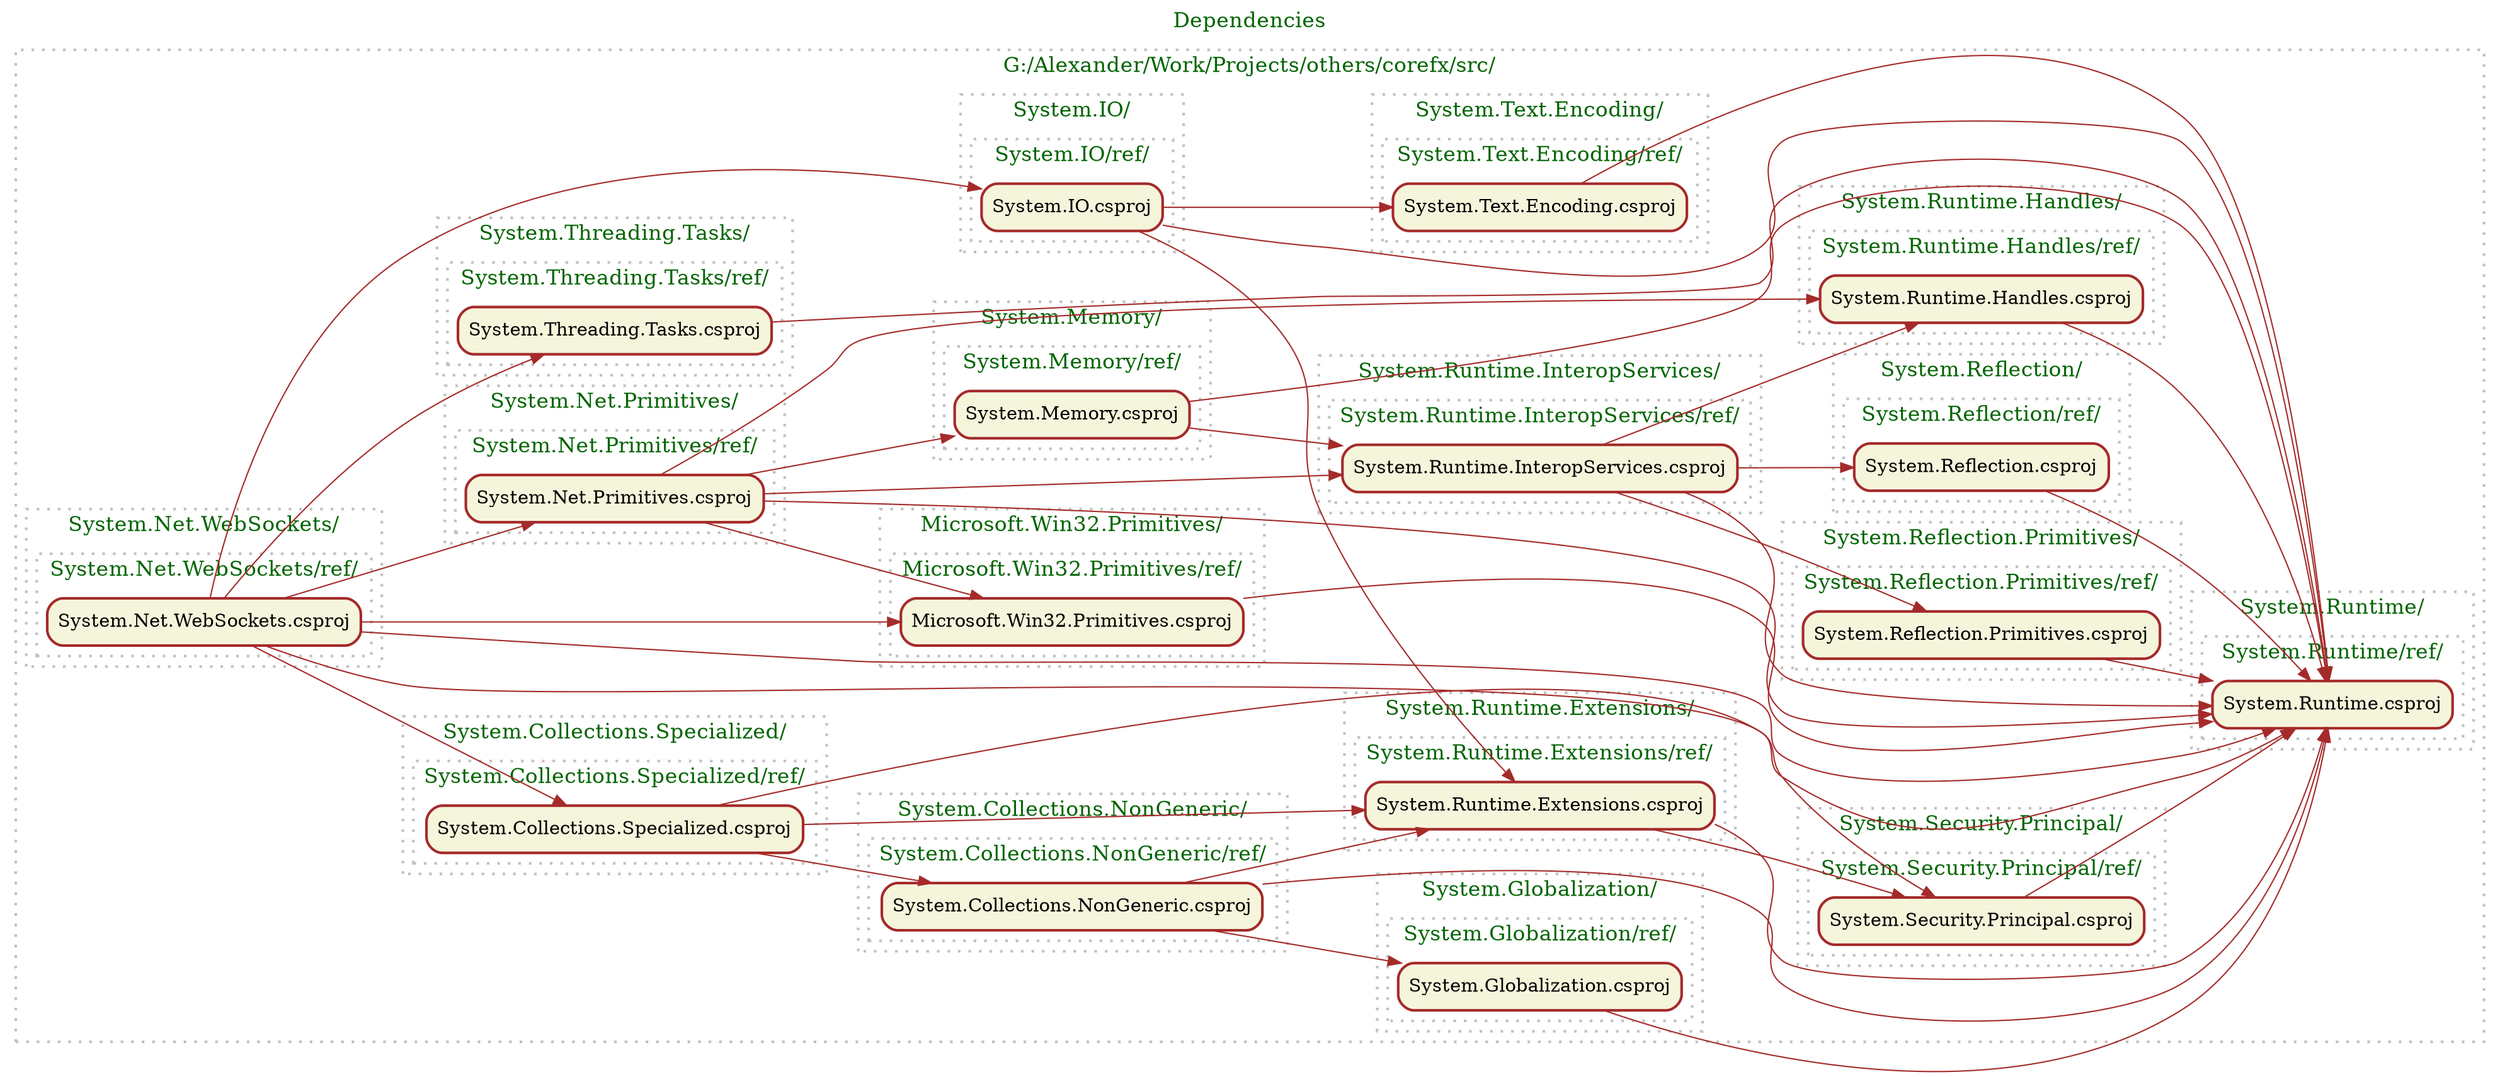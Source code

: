 // Dependencies for projects
digraph Dependencies {
	color=grey fontcolor=darkgreen fontsize=16 labelloc=t rankdir=LR style="dotted, bold"
	node [color=brown fillcolor=beige penwidth=2 shape=box style="filled, rounded"]
	edge [color=brown]
	label=Dependencies
	node0 -> node12 [color=brown tooltip="System.Collections.Specialized.csproj -> System.Runtime.Extensions.csproj"]
	node0 -> node7 [color=brown tooltip="System.Collections.Specialized.csproj -> System.Collections.NonGeneric.csproj"]
	node0 -> node9 [color=brown tooltip="System.Collections.Specialized.csproj -> System.Runtime.csproj"]
	node1 -> node9 [color=brown tooltip="System.Security.Principal.csproj -> System.Runtime.csproj"]
	node2 -> node9 [color=brown tooltip="Microsoft.Win32.Primitives.csproj -> System.Runtime.csproj"]
	node4 -> node11 [color=brown tooltip="System.Runtime.InteropServices.csproj -> System.Reflection.Primitives.csproj"]
	node4 -> node8 [color=brown tooltip="System.Runtime.InteropServices.csproj -> System.Reflection.csproj"]
	node4 -> node13 [color=brown tooltip="System.Runtime.InteropServices.csproj -> System.Runtime.Handles.csproj"]
	node4 -> node9 [color=brown tooltip="System.Runtime.InteropServices.csproj -> System.Runtime.csproj"]
	node3 -> node2 [color=brown tooltip="System.Net.Primitives.csproj -> Microsoft.Win32.Primitives.csproj"]
	node3 -> node4 [color=brown tooltip="System.Net.Primitives.csproj -> System.Runtime.InteropServices.csproj"]
	node3 -> node5 [color=brown tooltip="System.Net.Primitives.csproj -> System.Memory.csproj"]
	node3 -> node9 [color=brown tooltip="System.Net.Primitives.csproj -> System.Runtime.csproj"]
	node3 -> node13 [color=brown tooltip="System.Net.Primitives.csproj -> System.Runtime.Handles.csproj"]
	node5 -> node9 [color=brown tooltip="System.Memory.csproj -> System.Runtime.csproj"]
	node5 -> node4 [color=brown tooltip="System.Memory.csproj -> System.Runtime.InteropServices.csproj"]
	node6 -> node9 [color=brown tooltip="System.Text.Encoding.csproj -> System.Runtime.csproj"]
	node7 -> node12 [color=brown tooltip="System.Collections.NonGeneric.csproj -> System.Runtime.Extensions.csproj"]
	node7 -> node9 [color=brown tooltip="System.Collections.NonGeneric.csproj -> System.Runtime.csproj"]
	node7 -> node10 [color=brown tooltip="System.Collections.NonGeneric.csproj -> System.Globalization.csproj"]
	node10 -> node9 [color=brown tooltip="System.Globalization.csproj -> System.Runtime.csproj"]
	node11 -> node9 [color=brown tooltip="System.Reflection.Primitives.csproj -> System.Runtime.csproj"]
	node12 -> node1 [color=brown tooltip="System.Runtime.Extensions.csproj -> System.Security.Principal.csproj"]
	node12 -> node9 [color=brown tooltip="System.Runtime.Extensions.csproj -> System.Runtime.csproj"]
	node13 -> node9 [color=brown tooltip="System.Runtime.Handles.csproj -> System.Runtime.csproj"]
	node15 -> node0 [color=brown tooltip="System.Net.WebSockets.csproj -> System.Collections.Specialized.csproj"]
	node15 -> node1 [color=brown tooltip="System.Net.WebSockets.csproj -> System.Security.Principal.csproj"]
	node15 -> node2 [color=brown tooltip="System.Net.WebSockets.csproj -> Microsoft.Win32.Primitives.csproj"]
	node15 -> node3 [color=brown tooltip="System.Net.WebSockets.csproj -> System.Net.Primitives.csproj"]
	node15 -> node9 [color=brown tooltip="System.Net.WebSockets.csproj -> System.Runtime.csproj"]
	node15 -> node14 [color=brown tooltip="System.Net.WebSockets.csproj -> System.Threading.Tasks.csproj"]
	node15 -> node16 [color=brown tooltip="System.Net.WebSockets.csproj -> System.IO.csproj"]
	node14 -> node9 [color=brown tooltip="System.Threading.Tasks.csproj -> System.Runtime.csproj"]
	node8 -> node9 [color=brown tooltip="System.Reflection.csproj -> System.Runtime.csproj"]
	node16 -> node12 [color=brown tooltip="System.IO.csproj -> System.Runtime.Extensions.csproj"]
	node16 -> node9 [color=brown tooltip="System.IO.csproj -> System.Runtime.csproj"]
	node16 -> node6 [color=brown tooltip="System.IO.csproj -> System.Text.Encoding.csproj"]
	subgraph cluster_G__Alexander_Work_Projects_others_corefx_src {
		label="G:/Alexander/Work/Projects/others/corefx/src/"
		subgraph cluster_G__Alexander_Work_Projects_others_corefx_src_Microsoft_Win32_Primitives {
			label="Microsoft.Win32.Primitives/"
			subgraph cluster_G__Alexander_Work_Projects_others_corefx_src_Microsoft_Win32_Primitives_ref {
				label="Microsoft.Win32.Primitives/ref/"
				node2 [label="Microsoft.Win32.Primitives.csproj" color=brown tooltip="G:\Alexander\Work\Projects\others\corefx\src\Microsoft.Win32.Primitives\ref\Microsoft.Win32.Primitives.csproj"]
			}
		}
		subgraph cluster_G__Alexander_Work_Projects_others_corefx_src_System_Collections_NonGeneric {
			label="System.Collections.NonGeneric/"
			subgraph cluster_G__Alexander_Work_Projects_others_corefx_src_System_Collections_NonGeneric_ref {
				label="System.Collections.NonGeneric/ref/"
				node7 [label="System.Collections.NonGeneric.csproj" color=brown tooltip="G:\Alexander\Work\Projects\others\corefx\src\System.Collections.NonGeneric\ref\System.Collections.NonGeneric.csproj"]
			}
		}
		subgraph cluster_G__Alexander_Work_Projects_others_corefx_src_System_Collections_Specialized {
			label="System.Collections.Specialized/"
			subgraph cluster_G__Alexander_Work_Projects_others_corefx_src_System_Collections_Specialized_ref {
				label="System.Collections.Specialized/ref/"
				node0 [label="System.Collections.Specialized.csproj" color=brown tooltip="G:\Alexander\Work\Projects\others\corefx\src\System.Collections.Specialized\ref\System.Collections.Specialized.csproj"]
			}
		}
		subgraph cluster_G__Alexander_Work_Projects_others_corefx_src_System_Globalization {
			label="System.Globalization/"
			subgraph cluster_G__Alexander_Work_Projects_others_corefx_src_System_Globalization_ref {
				label="System.Globalization/ref/"
				node10 [label="System.Globalization.csproj" color=brown tooltip="G:\Alexander\Work\Projects\others\corefx\src\System.Globalization\ref\System.Globalization.csproj"]
			}
		}
		subgraph cluster_G__Alexander_Work_Projects_others_corefx_src_System_IO {
			label="System.IO/"
			subgraph cluster_G__Alexander_Work_Projects_others_corefx_src_System_IO_ref {
				label="System.IO/ref/"
				node16 [label="System.IO.csproj" color=brown tooltip="G:\Alexander\Work\Projects\others\corefx\src\System.IO\ref\System.IO.csproj"]
			}
		}
		subgraph cluster_G__Alexander_Work_Projects_others_corefx_src_System_Memory {
			label="System.Memory/"
			subgraph cluster_G__Alexander_Work_Projects_others_corefx_src_System_Memory_ref {
				label="System.Memory/ref/"
				node5 [label="System.Memory.csproj" color=brown tooltip="G:\Alexander\Work\Projects\others\corefx\src\System.Memory\ref\System.Memory.csproj"]
			}
		}
		subgraph cluster_G__Alexander_Work_Projects_others_corefx_src_System_Net_Primitives {
			label="System.Net.Primitives/"
			subgraph cluster_G__Alexander_Work_Projects_others_corefx_src_System_Net_Primitives_ref {
				label="System.Net.Primitives/ref/"
				node3 [label="System.Net.Primitives.csproj" color=brown tooltip="G:\Alexander\Work\Projects\others\corefx\src\System.Net.Primitives\ref\System.Net.Primitives.csproj"]
			}
		}
		subgraph cluster_G__Alexander_Work_Projects_others_corefx_src_System_Net_WebSockets {
			label="System.Net.WebSockets/"
			subgraph cluster_G__Alexander_Work_Projects_others_corefx_src_System_Net_WebSockets_ref {
				label="System.Net.WebSockets/ref/"
				node15 [label="System.Net.WebSockets.csproj" color=brown tooltip="G:\Alexander\Work\Projects\others\corefx\src\System.Net.WebSockets\ref\System.Net.WebSockets.csproj"]
			}
		}
		subgraph cluster_G__Alexander_Work_Projects_others_corefx_src_System_Reflection_Primitives {
			label="System.Reflection.Primitives/"
			subgraph cluster_G__Alexander_Work_Projects_others_corefx_src_System_Reflection_Primitives_ref {
				label="System.Reflection.Primitives/ref/"
				node11 [label="System.Reflection.Primitives.csproj" color=brown tooltip="G:\Alexander\Work\Projects\others\corefx\src\System.Reflection.Primitives\ref\System.Reflection.Primitives.csproj"]
			}
		}
		subgraph cluster_G__Alexander_Work_Projects_others_corefx_src_System_Reflection {
			label="System.Reflection/"
			subgraph cluster_G__Alexander_Work_Projects_others_corefx_src_System_Reflection_ref {
				label="System.Reflection/ref/"
				node8 [label="System.Reflection.csproj" color=brown tooltip="G:\Alexander\Work\Projects\others\corefx\src\System.Reflection\ref\System.Reflection.csproj"]
			}
		}
		subgraph cluster_G__Alexander_Work_Projects_others_corefx_src_System_Runtime_Extensions {
			label="System.Runtime.Extensions/"
			subgraph cluster_G__Alexander_Work_Projects_others_corefx_src_System_Runtime_Extensions_ref {
				label="System.Runtime.Extensions/ref/"
				node12 [label="System.Runtime.Extensions.csproj" color=brown tooltip="G:\Alexander\Work\Projects\others\corefx\src\System.Runtime.Extensions\ref\System.Runtime.Extensions.csproj"]
			}
		}
		subgraph cluster_G__Alexander_Work_Projects_others_corefx_src_System_Runtime_Handles {
			label="System.Runtime.Handles/"
			subgraph cluster_G__Alexander_Work_Projects_others_corefx_src_System_Runtime_Handles_ref {
				label="System.Runtime.Handles/ref/"
				node13 [label="System.Runtime.Handles.csproj" color=brown tooltip="G:\Alexander\Work\Projects\others\corefx\src\System.Runtime.Handles\ref\System.Runtime.Handles.csproj"]
			}
		}
		subgraph cluster_G__Alexander_Work_Projects_others_corefx_src_System_Runtime_InteropServices {
			label="System.Runtime.InteropServices/"
			subgraph cluster_G__Alexander_Work_Projects_others_corefx_src_System_Runtime_InteropServices_ref {
				label="System.Runtime.InteropServices/ref/"
				node4 [label="System.Runtime.InteropServices.csproj" color=brown tooltip="G:\Alexander\Work\Projects\others\corefx\src\System.Runtime.InteropServices\ref\System.Runtime.InteropServices.csproj"]
			}
		}
		subgraph cluster_G__Alexander_Work_Projects_others_corefx_src_System_Runtime {
			label="System.Runtime/"
			subgraph cluster_G__Alexander_Work_Projects_others_corefx_src_System_Runtime_ref {
				label="System.Runtime/ref/"
				node9 [label="System.Runtime.csproj" color=brown tooltip="G:\Alexander\Work\Projects\others\corefx\src\System.Runtime\ref\System.Runtime.csproj"]
			}
		}
		subgraph cluster_G__Alexander_Work_Projects_others_corefx_src_System_Security_Principal {
			label="System.Security.Principal/"
			subgraph cluster_G__Alexander_Work_Projects_others_corefx_src_System_Security_Principal_ref {
				label="System.Security.Principal/ref/"
				node1 [label="System.Security.Principal.csproj" color=brown tooltip="G:\Alexander\Work\Projects\others\corefx\src\System.Security.Principal\ref\System.Security.Principal.csproj"]
			}
		}
		subgraph cluster_G__Alexander_Work_Projects_others_corefx_src_System_Text_Encoding {
			label="System.Text.Encoding/"
			subgraph cluster_G__Alexander_Work_Projects_others_corefx_src_System_Text_Encoding_ref {
				label="System.Text.Encoding/ref/"
				node6 [label="System.Text.Encoding.csproj" color=brown tooltip="G:\Alexander\Work\Projects\others\corefx\src\System.Text.Encoding\ref\System.Text.Encoding.csproj"]
			}
		}
		subgraph cluster_G__Alexander_Work_Projects_others_corefx_src_System_Threading_Tasks {
			label="System.Threading.Tasks/"
			subgraph cluster_G__Alexander_Work_Projects_others_corefx_src_System_Threading_Tasks_ref {
				label="System.Threading.Tasks/ref/"
				node14 [label="System.Threading.Tasks.csproj" color=brown tooltip="G:\Alexander\Work\Projects\others\corefx\src\System.Threading.Tasks\ref\System.Threading.Tasks.csproj"]
			}
		}
	}
}

